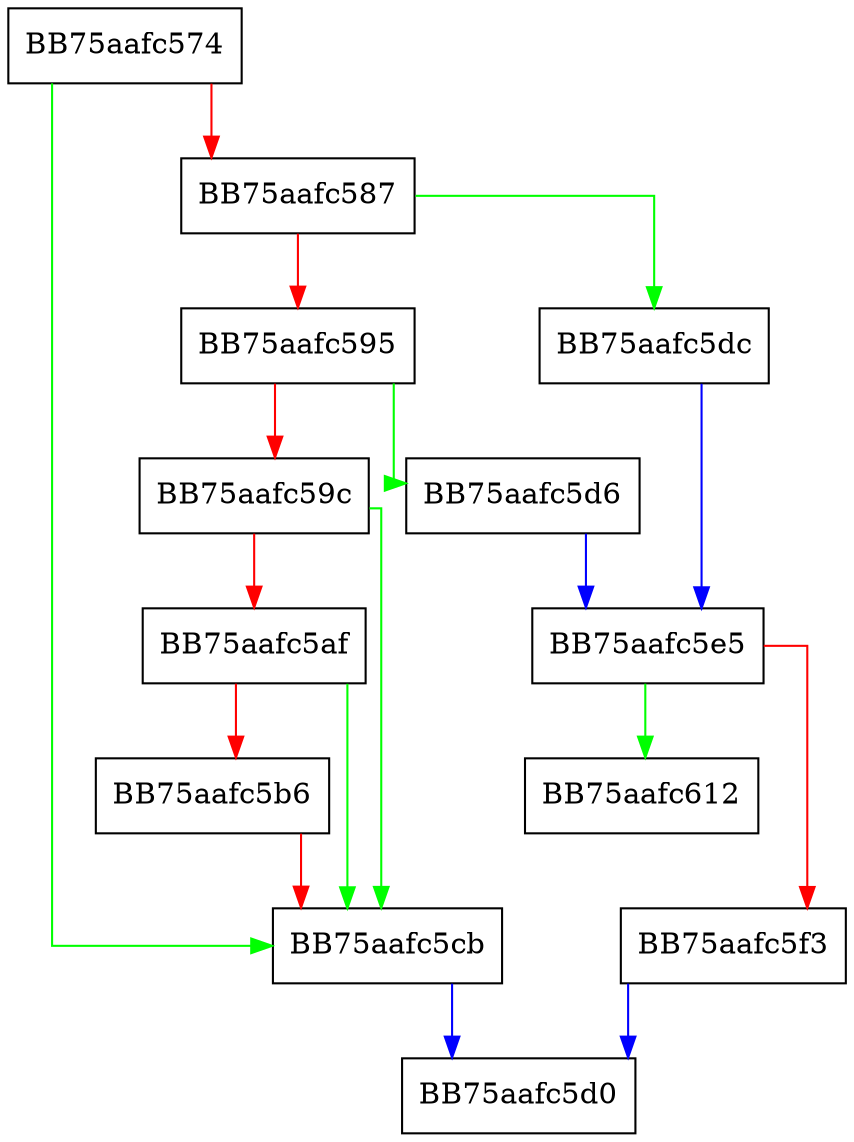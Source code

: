 digraph Process {
  node [shape="box"];
  graph [splines=ortho];
  BB75aafc574 -> BB75aafc5cb [color="green"];
  BB75aafc574 -> BB75aafc587 [color="red"];
  BB75aafc587 -> BB75aafc5dc [color="green"];
  BB75aafc587 -> BB75aafc595 [color="red"];
  BB75aafc595 -> BB75aafc5d6 [color="green"];
  BB75aafc595 -> BB75aafc59c [color="red"];
  BB75aafc59c -> BB75aafc5cb [color="green"];
  BB75aafc59c -> BB75aafc5af [color="red"];
  BB75aafc5af -> BB75aafc5cb [color="green"];
  BB75aafc5af -> BB75aafc5b6 [color="red"];
  BB75aafc5b6 -> BB75aafc5cb [color="red"];
  BB75aafc5cb -> BB75aafc5d0 [color="blue"];
  BB75aafc5d6 -> BB75aafc5e5 [color="blue"];
  BB75aafc5dc -> BB75aafc5e5 [color="blue"];
  BB75aafc5e5 -> BB75aafc612 [color="green"];
  BB75aafc5e5 -> BB75aafc5f3 [color="red"];
  BB75aafc5f3 -> BB75aafc5d0 [color="blue"];
}